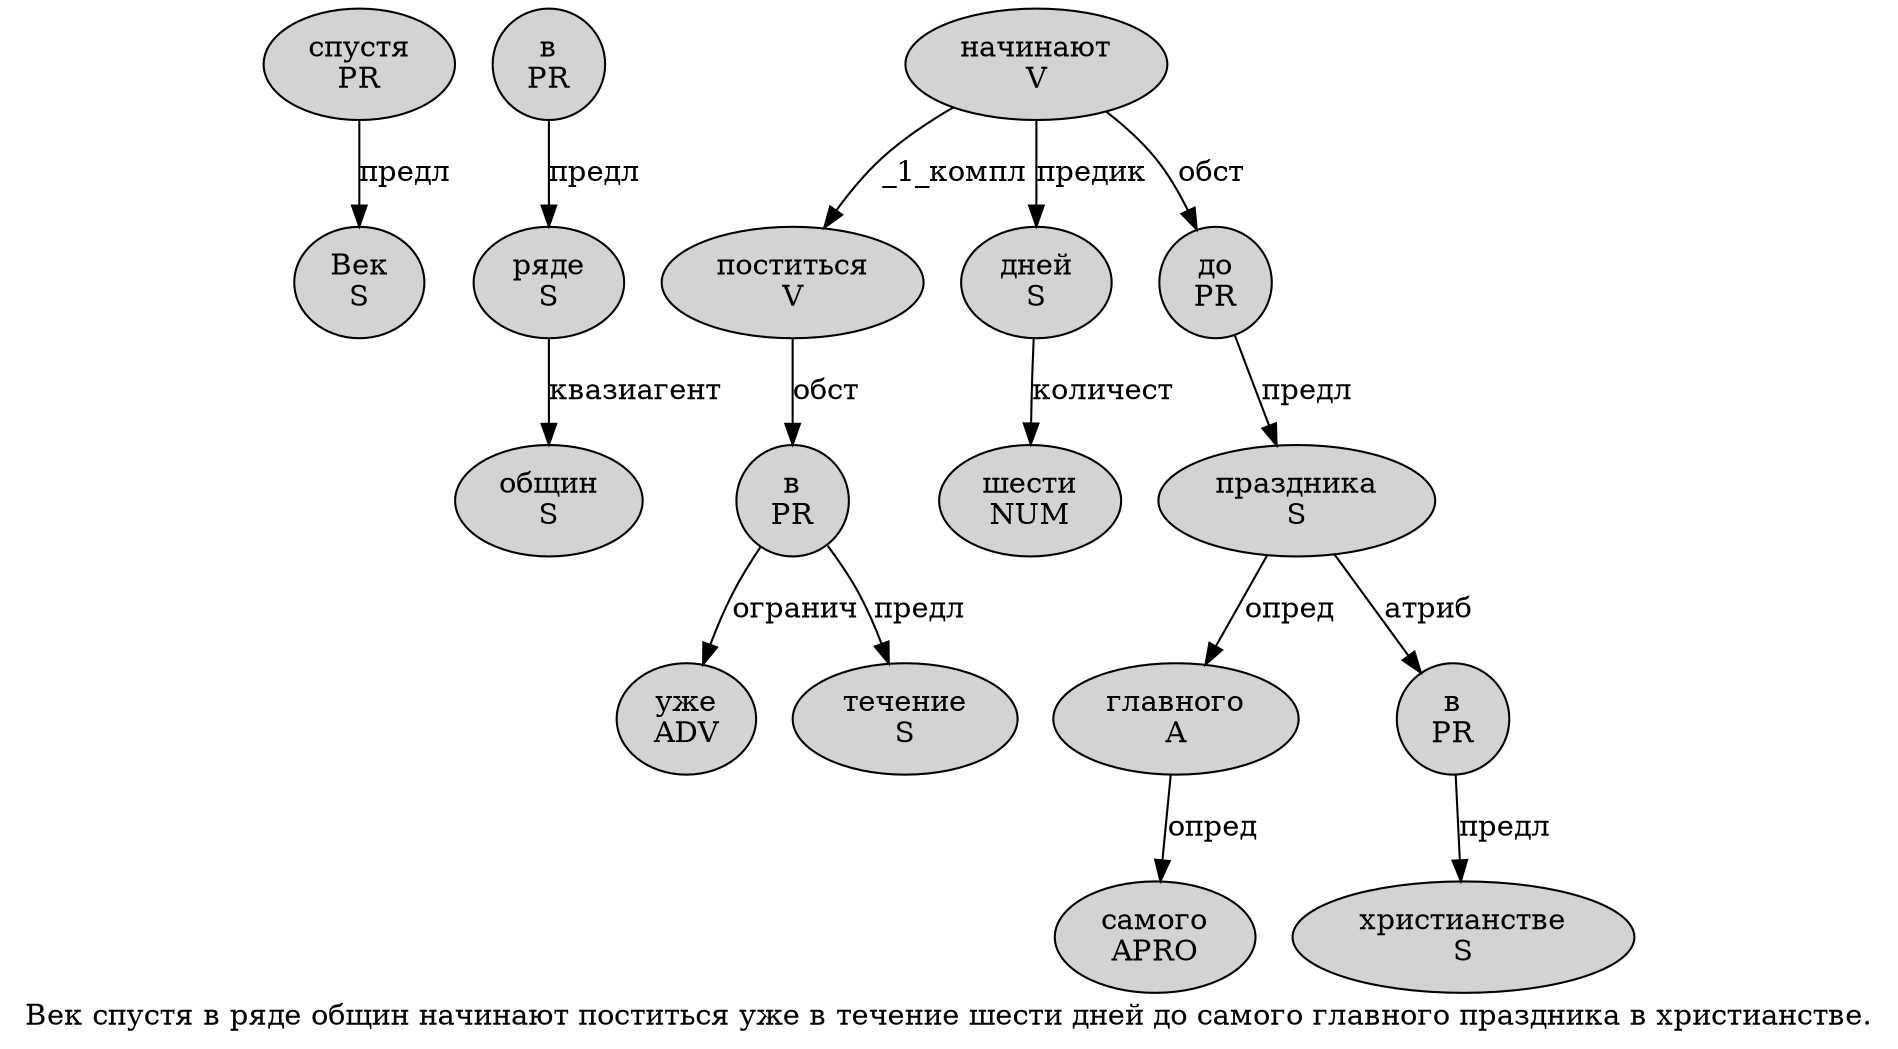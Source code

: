 digraph SENTENCE_1037 {
	graph [label="Век спустя в ряде общин начинают поститься уже в течение шести дней до самого главного праздника в христианстве."]
	node [style=filled]
		0 [label="Век
S" color="" fillcolor=lightgray penwidth=1 shape=ellipse]
		1 [label="спустя
PR" color="" fillcolor=lightgray penwidth=1 shape=ellipse]
		2 [label="в
PR" color="" fillcolor=lightgray penwidth=1 shape=ellipse]
		3 [label="ряде
S" color="" fillcolor=lightgray penwidth=1 shape=ellipse]
		4 [label="общин
S" color="" fillcolor=lightgray penwidth=1 shape=ellipse]
		5 [label="начинают
V" color="" fillcolor=lightgray penwidth=1 shape=ellipse]
		6 [label="поститься
V" color="" fillcolor=lightgray penwidth=1 shape=ellipse]
		7 [label="уже
ADV" color="" fillcolor=lightgray penwidth=1 shape=ellipse]
		8 [label="в
PR" color="" fillcolor=lightgray penwidth=1 shape=ellipse]
		9 [label="течение
S" color="" fillcolor=lightgray penwidth=1 shape=ellipse]
		10 [label="шести
NUM" color="" fillcolor=lightgray penwidth=1 shape=ellipse]
		11 [label="дней
S" color="" fillcolor=lightgray penwidth=1 shape=ellipse]
		12 [label="до
PR" color="" fillcolor=lightgray penwidth=1 shape=ellipse]
		13 [label="самого
APRO" color="" fillcolor=lightgray penwidth=1 shape=ellipse]
		14 [label="главного
A" color="" fillcolor=lightgray penwidth=1 shape=ellipse]
		15 [label="праздника
S" color="" fillcolor=lightgray penwidth=1 shape=ellipse]
		16 [label="в
PR" color="" fillcolor=lightgray penwidth=1 shape=ellipse]
		17 [label="христианстве
S" color="" fillcolor=lightgray penwidth=1 shape=ellipse]
			16 -> 17 [label="предл"]
			6 -> 8 [label="обст"]
			15 -> 14 [label="опред"]
			15 -> 16 [label="атриб"]
			1 -> 0 [label="предл"]
			5 -> 6 [label="_1_компл"]
			5 -> 11 [label="предик"]
			5 -> 12 [label="обст"]
			12 -> 15 [label="предл"]
			14 -> 13 [label="опред"]
			8 -> 7 [label="огранич"]
			8 -> 9 [label="предл"]
			11 -> 10 [label="количест"]
			2 -> 3 [label="предл"]
			3 -> 4 [label="квазиагент"]
}